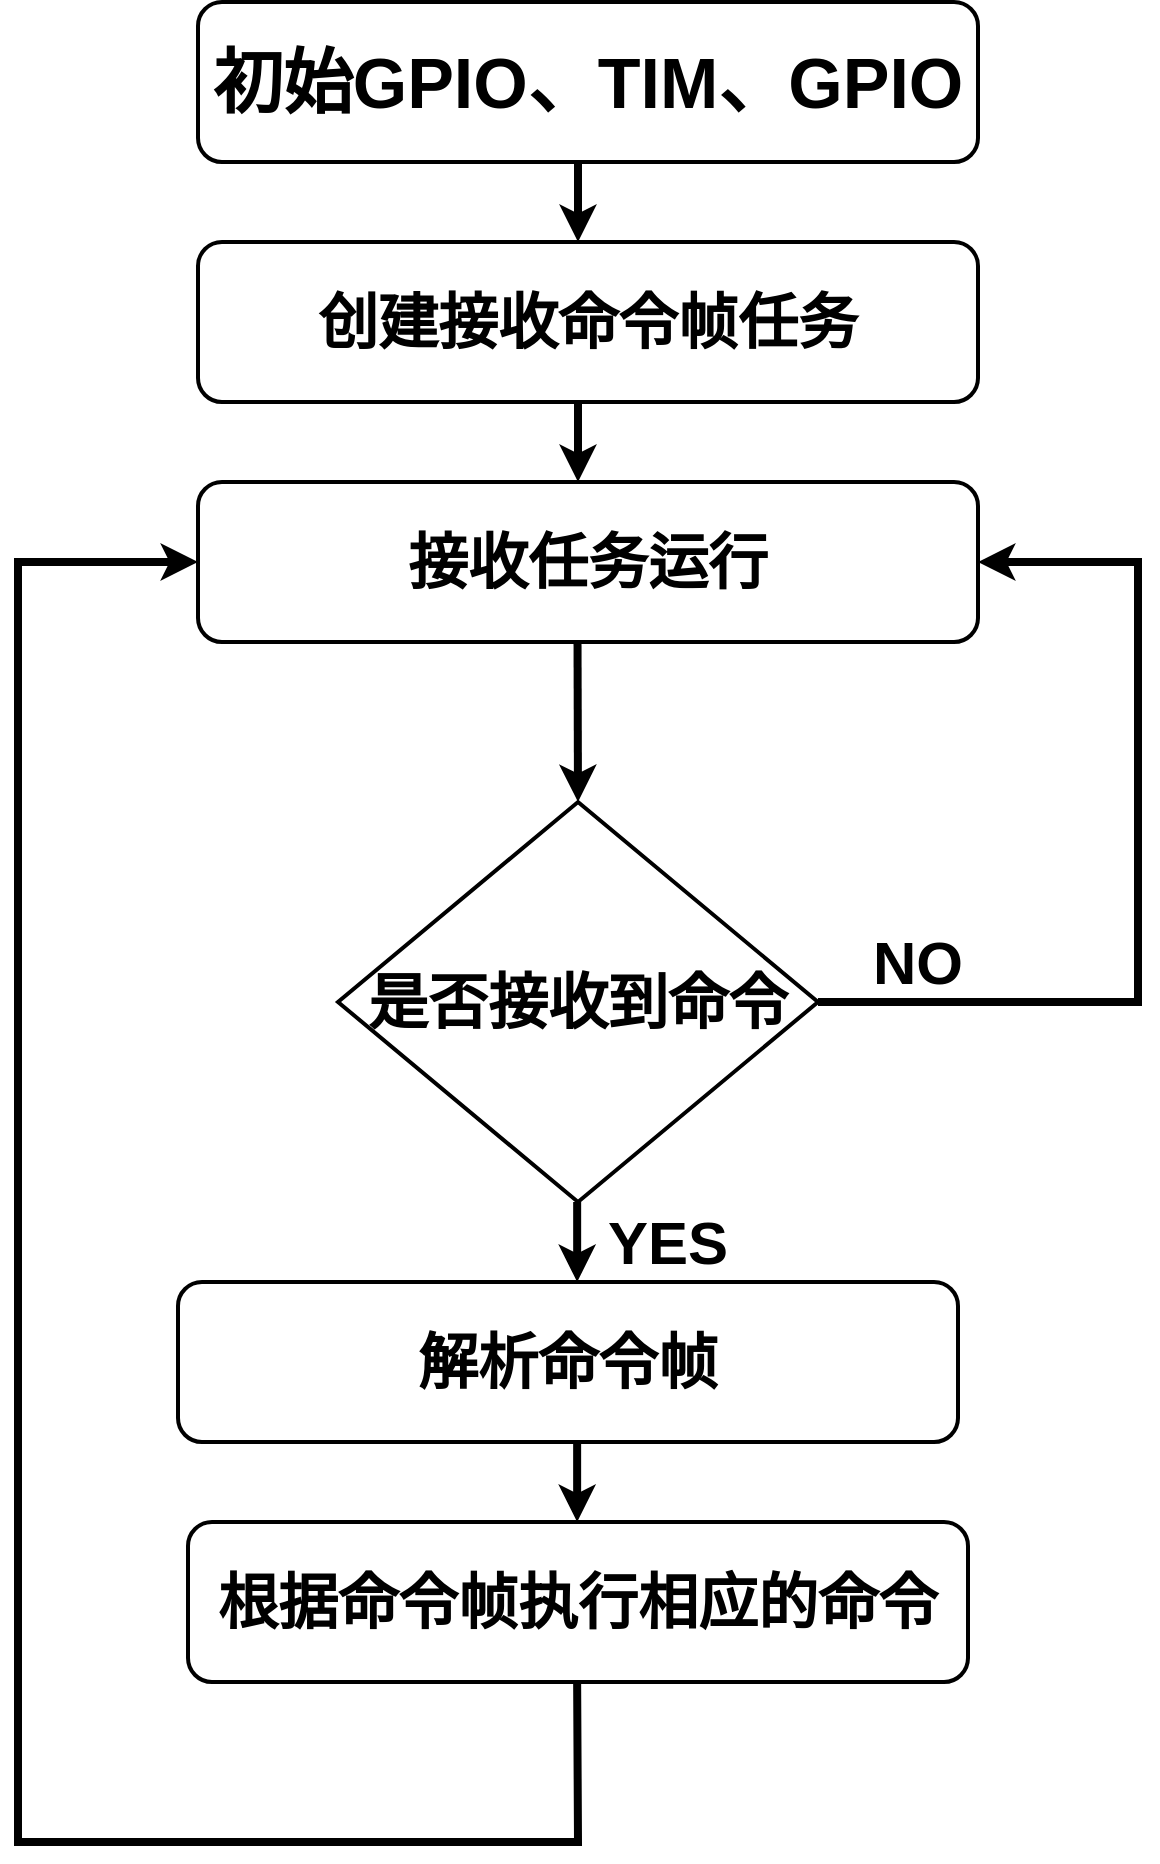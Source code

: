 <mxfile version="24.6.1" type="device">
  <diagram name="第 1 页" id="2INLi2oEmi2-KvIr2Zpt">
    <mxGraphModel dx="3187" dy="1858" grid="1" gridSize="10" guides="1" tooltips="1" connect="1" arrows="1" fold="1" page="1" pageScale="1" pageWidth="3300" pageHeight="2339" math="0" shadow="0">
      <root>
        <mxCell id="0" />
        <mxCell id="1" parent="0" />
        <mxCell id="o_VwB3TaTQX98IR8ViMm-1" value="&lt;span style=&quot;font-size: 35px;&quot;&gt;&lt;b&gt;初始GPIO、TIM、GPIO&lt;/b&gt;&lt;/span&gt;" style="rounded=1;whiteSpace=wrap;html=1;strokeWidth=2;" vertex="1" parent="1">
          <mxGeometry x="490" y="120" width="390" height="80" as="geometry" />
        </mxCell>
        <mxCell id="o_VwB3TaTQX98IR8ViMm-2" value="&lt;span style=&quot;font-size: 30px;&quot;&gt;&lt;b&gt;创建接收命令帧任务&lt;/b&gt;&lt;/span&gt;" style="rounded=1;whiteSpace=wrap;html=1;strokeWidth=2;" vertex="1" parent="1">
          <mxGeometry x="490" y="240" width="390" height="80" as="geometry" />
        </mxCell>
        <mxCell id="o_VwB3TaTQX98IR8ViMm-3" value="&lt;span style=&quot;font-size: 30px;&quot;&gt;&lt;b&gt;接收任务运行&lt;/b&gt;&lt;/span&gt;" style="rounded=1;whiteSpace=wrap;html=1;strokeWidth=2;" vertex="1" parent="1">
          <mxGeometry x="490" y="360" width="390" height="80" as="geometry" />
        </mxCell>
        <mxCell id="o_VwB3TaTQX98IR8ViMm-4" value="" style="endArrow=classic;html=1;rounded=0;strokeWidth=4;" edge="1" parent="1">
          <mxGeometry width="50" height="50" relative="1" as="geometry">
            <mxPoint x="680" y="200" as="sourcePoint" />
            <mxPoint x="680" y="240" as="targetPoint" />
          </mxGeometry>
        </mxCell>
        <mxCell id="o_VwB3TaTQX98IR8ViMm-5" value="" style="endArrow=classic;html=1;rounded=0;strokeWidth=4;" edge="1" parent="1">
          <mxGeometry width="50" height="50" relative="1" as="geometry">
            <mxPoint x="680" y="320" as="sourcePoint" />
            <mxPoint x="680" y="360" as="targetPoint" />
          </mxGeometry>
        </mxCell>
        <mxCell id="o_VwB3TaTQX98IR8ViMm-6" value="&lt;span style=&quot;font-size: 30px;&quot;&gt;&lt;b&gt;是否接收到命令&lt;/b&gt;&lt;/span&gt;" style="rhombus;whiteSpace=wrap;html=1;strokeWidth=2;" vertex="1" parent="1">
          <mxGeometry x="560" y="520" width="240" height="200" as="geometry" />
        </mxCell>
        <mxCell id="o_VwB3TaTQX98IR8ViMm-7" value="" style="endArrow=classic;html=1;rounded=0;strokeWidth=4;entryX=0.5;entryY=0;entryDx=0;entryDy=0;" edge="1" parent="1" target="o_VwB3TaTQX98IR8ViMm-6">
          <mxGeometry width="50" height="50" relative="1" as="geometry">
            <mxPoint x="679.76" y="440" as="sourcePoint" />
            <mxPoint x="679.76" y="480" as="targetPoint" />
          </mxGeometry>
        </mxCell>
        <mxCell id="o_VwB3TaTQX98IR8ViMm-8" value="" style="endArrow=classic;html=1;rounded=0;strokeWidth=4;entryX=1;entryY=0.5;entryDx=0;entryDy=0;" edge="1" parent="1" target="o_VwB3TaTQX98IR8ViMm-3">
          <mxGeometry width="50" height="50" relative="1" as="geometry">
            <mxPoint x="800" y="620" as="sourcePoint" />
            <mxPoint x="1020" y="370" as="targetPoint" />
            <Array as="points">
              <mxPoint x="960" y="620" />
              <mxPoint x="960" y="520" />
              <mxPoint x="960" y="400" />
            </Array>
          </mxGeometry>
        </mxCell>
        <mxCell id="o_VwB3TaTQX98IR8ViMm-9" value="&lt;font style=&quot;font-size: 30px;&quot;&gt;&lt;b&gt;NO&lt;/b&gt;&lt;/font&gt;" style="text;html=1;align=center;verticalAlign=middle;whiteSpace=wrap;rounded=0;" vertex="1" parent="1">
          <mxGeometry x="820" y="580" width="60" height="40" as="geometry" />
        </mxCell>
        <mxCell id="o_VwB3TaTQX98IR8ViMm-10" value="&lt;span style=&quot;font-size: 30px;&quot;&gt;&lt;b&gt;解析命令帧&lt;/b&gt;&lt;/span&gt;" style="rounded=1;whiteSpace=wrap;html=1;strokeWidth=2;" vertex="1" parent="1">
          <mxGeometry x="480" y="760" width="390" height="80" as="geometry" />
        </mxCell>
        <mxCell id="o_VwB3TaTQX98IR8ViMm-11" value="&lt;span style=&quot;font-size: 30px;&quot;&gt;&lt;b&gt;根据命令帧执行相应的命令&lt;/b&gt;&lt;/span&gt;" style="rounded=1;whiteSpace=wrap;html=1;strokeWidth=2;" vertex="1" parent="1">
          <mxGeometry x="485" y="880" width="390" height="80" as="geometry" />
        </mxCell>
        <mxCell id="o_VwB3TaTQX98IR8ViMm-14" value="" style="endArrow=classic;html=1;rounded=0;strokeWidth=4;" edge="1" parent="1">
          <mxGeometry width="50" height="50" relative="1" as="geometry">
            <mxPoint x="679.58" y="720" as="sourcePoint" />
            <mxPoint x="679.58" y="760" as="targetPoint" />
          </mxGeometry>
        </mxCell>
        <mxCell id="o_VwB3TaTQX98IR8ViMm-15" value="" style="endArrow=classic;html=1;rounded=0;strokeWidth=4;" edge="1" parent="1">
          <mxGeometry width="50" height="50" relative="1" as="geometry">
            <mxPoint x="679.57" y="840" as="sourcePoint" />
            <mxPoint x="679.57" y="880" as="targetPoint" />
          </mxGeometry>
        </mxCell>
        <mxCell id="o_VwB3TaTQX98IR8ViMm-16" value="" style="endArrow=classic;html=1;rounded=0;strokeWidth=4;entryX=0;entryY=0.5;entryDx=0;entryDy=0;" edge="1" parent="1" target="o_VwB3TaTQX98IR8ViMm-3">
          <mxGeometry width="50" height="50" relative="1" as="geometry">
            <mxPoint x="679.57" y="960" as="sourcePoint" />
            <mxPoint x="280" y="390" as="targetPoint" />
            <Array as="points">
              <mxPoint x="680" y="1040" />
              <mxPoint x="400" y="1040" />
              <mxPoint x="400" y="720" />
              <mxPoint x="400" y="400" />
            </Array>
          </mxGeometry>
        </mxCell>
        <mxCell id="o_VwB3TaTQX98IR8ViMm-17" value="&lt;font style=&quot;font-size: 30px;&quot;&gt;&lt;b&gt;YES&lt;/b&gt;&lt;/font&gt;" style="text;html=1;align=center;verticalAlign=middle;whiteSpace=wrap;rounded=0;" vertex="1" parent="1">
          <mxGeometry x="680" y="720" width="90" height="40" as="geometry" />
        </mxCell>
      </root>
    </mxGraphModel>
  </diagram>
</mxfile>
